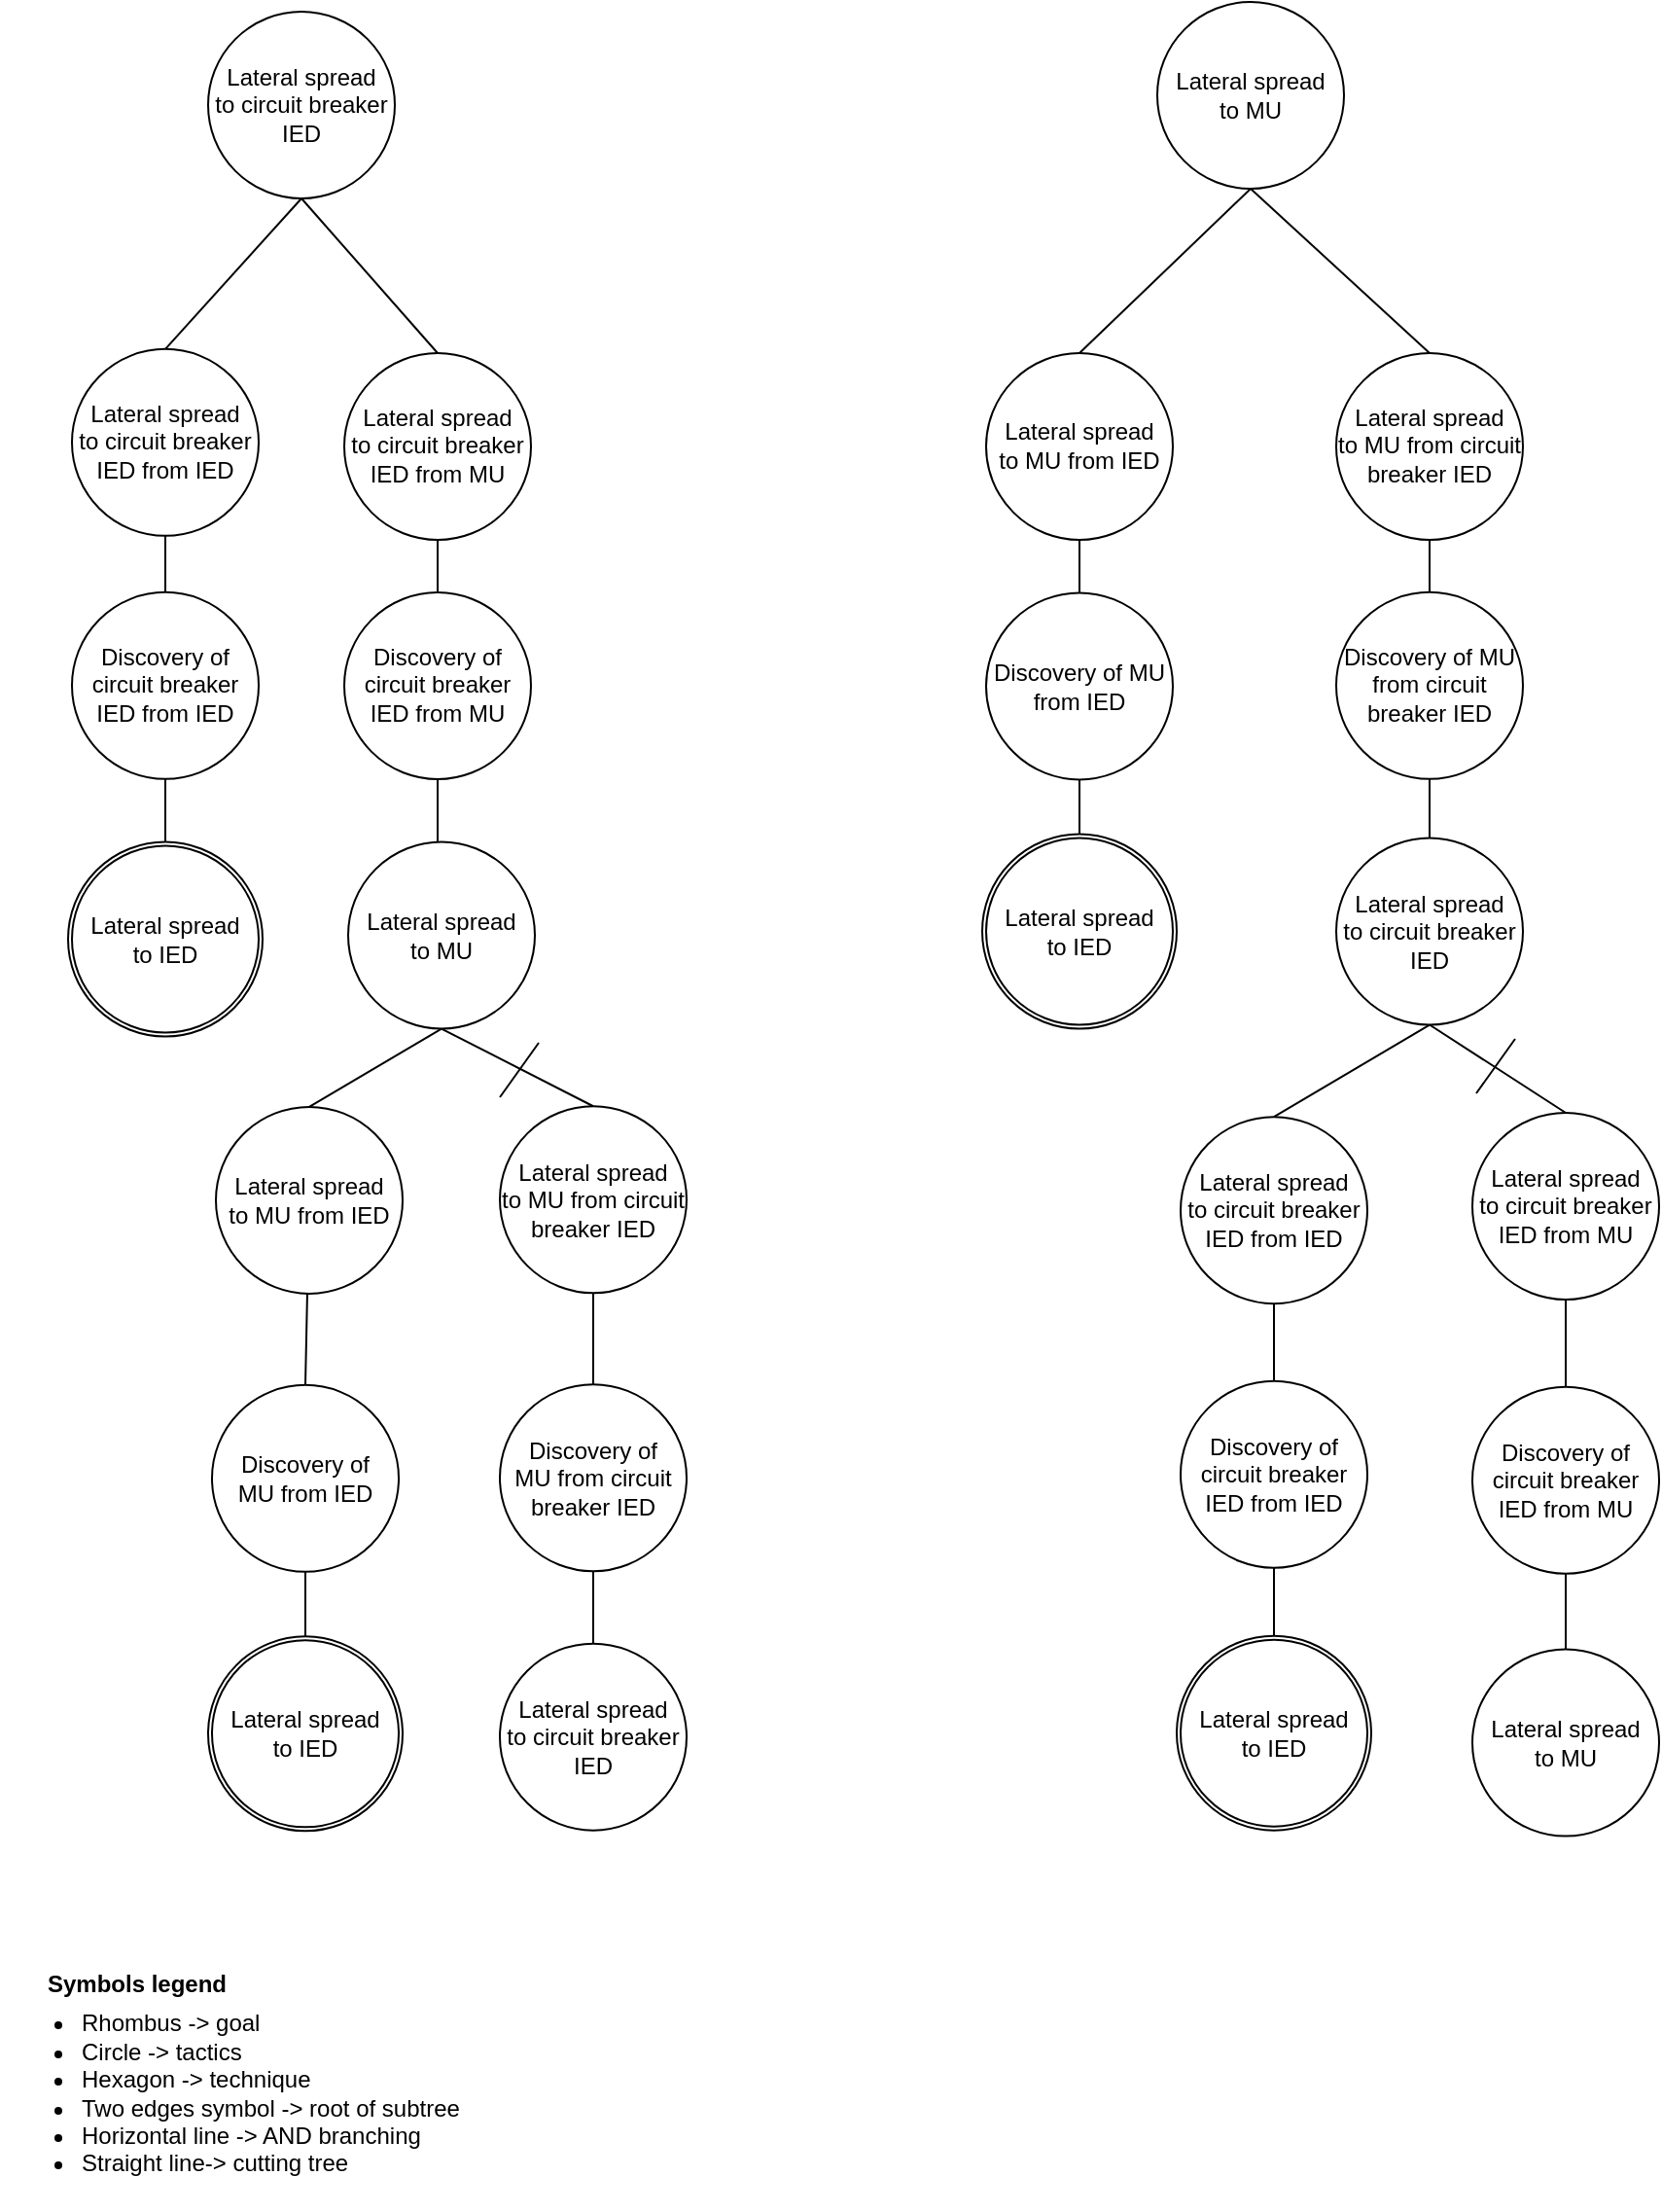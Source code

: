<mxfile version="16.1.2" type="device"><diagram id="xbHYeiGO_CIbIeRIyyaW" name="Page-1"><mxGraphModel dx="5672" dy="905" grid="1" gridSize="10" guides="1" tooltips="1" connect="1" arrows="1" fold="1" page="1" pageScale="1" pageWidth="850" pageHeight="1100" math="0" shadow="0"><root><mxCell id="0"/><mxCell id="1" parent="0"/><mxCell id="A3K8B1xX85LwOK0DyzmP-1" value="&lt;font style=&quot;font-size: 12px&quot;&gt;Symbols legend&lt;/font&gt;" style="text;strokeColor=none;fillColor=none;html=1;fontSize=24;fontStyle=1;verticalAlign=middle;align=center;" parent="1" vertex="1"><mxGeometry x="-4205" y="1340.0" width="100" height="40" as="geometry"/></mxCell><mxCell id="A3K8B1xX85LwOK0DyzmP-2" value="&lt;ul&gt;&lt;li&gt;&lt;span&gt;Rhombus -&amp;gt; goal&lt;/span&gt;&lt;/li&gt;&lt;li&gt;&lt;span&gt;Circle -&amp;gt; tactics&lt;/span&gt;&lt;br&gt;&lt;/li&gt;&lt;li&gt;Hexagon -&amp;gt; technique&lt;/li&gt;&lt;li&gt;Two edges symbol -&amp;gt; root of subtree&lt;/li&gt;&lt;li&gt;&lt;span&gt;Horizontal line -&amp;gt; AND branching&lt;/span&gt;&lt;br&gt;&lt;/li&gt;&lt;li&gt;Straight line-&amp;gt; cutting tree&lt;/li&gt;&lt;/ul&gt;" style="text;strokeColor=none;fillColor=none;html=1;whiteSpace=wrap;verticalAlign=middle;overflow=hidden;fontSize=12;" parent="1" vertex="1"><mxGeometry x="-4225" y="1360" width="260" height="120" as="geometry"/></mxCell><mxCell id="hmaVseuMRderILL70iNw-176" value="Lateral spread&lt;br&gt;to circuit breaker IED from IED" style="ellipse;whiteSpace=wrap;html=1;aspect=fixed;" parent="1" vertex="1"><mxGeometry x="-4188" y="523.42" width="96" height="96" as="geometry"/></mxCell><mxCell id="hmaVseuMRderILL70iNw-177" value="" style="endArrow=none;html=1;rounded=0;exitX=0.5;exitY=1;exitDx=0;exitDy=0;entryX=0.5;entryY=0;entryDx=0;entryDy=0;" parent="1" target="xYNoIk2zNbcfXIjTwcgx-8" edge="1"><mxGeometry width="50" height="50" relative="1" as="geometry"><mxPoint x="-4140" y="734.17" as="sourcePoint"/><mxPoint x="-4140" y="769.7" as="targetPoint"/></mxGeometry></mxCell><mxCell id="hmaVseuMRderILL70iNw-178" value="Discovery of circuit breaker IED from IED" style="ellipse;whiteSpace=wrap;html=1;aspect=fixed;" parent="1" vertex="1"><mxGeometry x="-4188" y="648.42" width="96" height="96" as="geometry"/></mxCell><mxCell id="hmaVseuMRderILL70iNw-179" value="" style="endArrow=none;html=1;rounded=0;exitX=0.5;exitY=1;exitDx=0;exitDy=0;entryX=0.5;entryY=0;entryDx=0;entryDy=0;" parent="1" source="hmaVseuMRderILL70iNw-176" target="hmaVseuMRderILL70iNw-178" edge="1"><mxGeometry width="50" height="50" relative="1" as="geometry"><mxPoint x="-4130" y="785.69" as="sourcePoint"/><mxPoint x="-4130" y="806.7" as="targetPoint"/></mxGeometry></mxCell><mxCell id="hmaVseuMRderILL70iNw-180" value="Lateral spread&lt;br&gt;to circuit breaker IED" style="ellipse;whiteSpace=wrap;html=1;aspect=fixed;" parent="1" vertex="1"><mxGeometry x="-4118" y="350.0" width="96" height="96" as="geometry"/></mxCell><mxCell id="hmaVseuMRderILL70iNw-181" value="" style="endArrow=none;html=1;rounded=0;exitX=0.5;exitY=1;exitDx=0;exitDy=0;entryX=0.5;entryY=0;entryDx=0;entryDy=0;" parent="1" source="hmaVseuMRderILL70iNw-180" target="hmaVseuMRderILL70iNw-176" edge="1"><mxGeometry width="50" height="50" relative="1" as="geometry"><mxPoint x="-4130" y="401.45" as="sourcePoint"/><mxPoint x="-4130" y="451.24" as="targetPoint"/></mxGeometry></mxCell><mxCell id="hmaVseuMRderILL70iNw-187" value="Lateral spread&lt;br&gt;to circuit breaker IED from MU" style="ellipse;whiteSpace=wrap;html=1;aspect=fixed;" parent="1" vertex="1"><mxGeometry x="-4048" y="525.49" width="96" height="96" as="geometry"/></mxCell><mxCell id="hmaVseuMRderILL70iNw-188" value="" style="endArrow=none;html=1;rounded=0;exitX=0.5;exitY=1;exitDx=0;exitDy=0;entryX=0.5;entryY=0;entryDx=0;entryDy=0;" parent="1" target="xYNoIk2zNbcfXIjTwcgx-6" edge="1"><mxGeometry width="50" height="50" relative="1" as="geometry"><mxPoint x="-4068" y="1132.48" as="sourcePoint"/><mxPoint x="-4068" y="1181.42" as="targetPoint"/></mxGeometry></mxCell><mxCell id="hmaVseuMRderILL70iNw-189" value="Discovery of circuit breaker IED from MU" style="ellipse;whiteSpace=wrap;html=1;aspect=fixed;" parent="1" vertex="1"><mxGeometry x="-4048" y="648.49" width="96" height="96" as="geometry"/></mxCell><mxCell id="hmaVseuMRderILL70iNw-190" value="" style="endArrow=none;html=1;rounded=0;exitX=0.5;exitY=1;exitDx=0;exitDy=0;entryX=0.5;entryY=0;entryDx=0;entryDy=0;" parent="1" source="hmaVseuMRderILL70iNw-187" target="hmaVseuMRderILL70iNw-189" edge="1"><mxGeometry width="50" height="50" relative="1" as="geometry"><mxPoint x="-3990" y="789.76" as="sourcePoint"/><mxPoint x="-3990" y="810.77" as="targetPoint"/></mxGeometry></mxCell><mxCell id="hmaVseuMRderILL70iNw-191" value="" style="endArrow=none;html=1;rounded=0;exitX=0.5;exitY=1;exitDx=0;exitDy=0;entryX=0.5;entryY=0;entryDx=0;entryDy=0;" parent="1" source="hmaVseuMRderILL70iNw-180" target="hmaVseuMRderILL70iNw-187" edge="1"><mxGeometry width="50" height="50" relative="1" as="geometry"><mxPoint x="-4000" y="496.92" as="sourcePoint"/><mxPoint x="-3990" y="456.31" as="targetPoint"/></mxGeometry></mxCell><mxCell id="hmaVseuMRderILL70iNw-192" value="" style="endArrow=none;html=1;rounded=0;exitX=0.5;exitY=0;exitDx=0;exitDy=0;" parent="1" source="hmaVseuMRderILL70iNw-194" target="hmaVseuMRderILL70iNw-193" edge="1"><mxGeometry width="50" height="50" relative="1" as="geometry"><mxPoint x="-4100" y="1042.25" as="sourcePoint"/><mxPoint x="-4066" y="1015.63" as="targetPoint"/><Array as="points"/></mxGeometry></mxCell><mxCell id="hmaVseuMRderILL70iNw-193" value="Lateral spread&lt;br&gt;to MU from IED" style="ellipse;whiteSpace=wrap;html=1;aspect=fixed;" parent="1" vertex="1"><mxGeometry x="-4114" y="912.95" width="96" height="96" as="geometry"/></mxCell><mxCell id="hmaVseuMRderILL70iNw-194" value="Discovery of &lt;br&gt;MU from IED" style="ellipse;whiteSpace=wrap;html=1;aspect=fixed;" parent="1" vertex="1"><mxGeometry x="-4116" y="1055.92" width="96" height="96" as="geometry"/></mxCell><mxCell id="hmaVseuMRderILL70iNw-195" value="" style="endArrow=none;html=1;rounded=0;exitX=0.5;exitY=1;exitDx=0;exitDy=0;" parent="1" source="hmaVseuMRderILL70iNw-189" edge="1"><mxGeometry width="50" height="50" relative="1" as="geometry"><mxPoint x="-3948" y="752.27" as="sourcePoint"/><mxPoint x="-4000" y="777" as="targetPoint"/></mxGeometry></mxCell><mxCell id="hmaVseuMRderILL70iNw-202" value="Lateral spread&lt;br&gt;to MU from IED" style="ellipse;whiteSpace=wrap;html=1;aspect=fixed;" parent="1" vertex="1"><mxGeometry x="-3718" y="525.49" width="96" height="96" as="geometry"/></mxCell><mxCell id="hmaVseuMRderILL70iNw-203" value="" style="endArrow=none;html=1;rounded=0;exitX=0.5;exitY=1;exitDx=0;exitDy=0;entryX=0.5;entryY=0;entryDx=0;entryDy=0;" parent="1" target="xYNoIk2zNbcfXIjTwcgx-4" edge="1"><mxGeometry width="50" height="50" relative="1" as="geometry"><mxPoint x="-3670" y="742.35" as="sourcePoint"/><mxPoint x="-3670" y="763.36" as="targetPoint"/></mxGeometry></mxCell><mxCell id="hmaVseuMRderILL70iNw-204" value="Discovery of MU from IED" style="ellipse;whiteSpace=wrap;html=1;aspect=fixed;" parent="1" vertex="1"><mxGeometry x="-3718" y="648.71" width="96" height="96" as="geometry"/></mxCell><mxCell id="hmaVseuMRderILL70iNw-205" value="" style="endArrow=none;html=1;rounded=0;exitX=0.5;exitY=1;exitDx=0;exitDy=0;entryX=0.5;entryY=0;entryDx=0;entryDy=0;" parent="1" source="hmaVseuMRderILL70iNw-202" target="hmaVseuMRderILL70iNw-204" edge="1"><mxGeometry width="50" height="50" relative="1" as="geometry"><mxPoint x="-3660" y="752.35" as="sourcePoint"/><mxPoint x="-3660" y="773.36" as="targetPoint"/></mxGeometry></mxCell><mxCell id="hmaVseuMRderILL70iNw-207" value="Lateral spread&lt;br&gt;to MU" style="ellipse;whiteSpace=wrap;html=1;aspect=fixed;" parent="1" vertex="1"><mxGeometry x="-3630" y="345.0" width="96" height="96" as="geometry"/></mxCell><mxCell id="hmaVseuMRderILL70iNw-209" value="" style="endArrow=none;html=1;rounded=0;exitX=0.5;exitY=0;exitDx=0;exitDy=0;entryX=0.5;entryY=1;entryDx=0;entryDy=0;" parent="1" source="hmaVseuMRderILL70iNw-202" target="hmaVseuMRderILL70iNw-207" edge="1"><mxGeometry width="50" height="50" relative="1" as="geometry"><mxPoint x="-3673" y="520.11" as="sourcePoint"/><mxPoint x="-3673" y="447.0" as="targetPoint"/></mxGeometry></mxCell><mxCell id="hmaVseuMRderILL70iNw-211" value="Lateral spread&lt;br&gt;to MU from circuit breaker IED" style="ellipse;whiteSpace=wrap;html=1;aspect=fixed;" parent="1" vertex="1"><mxGeometry x="-3538" y="525.49" width="96" height="96" as="geometry"/></mxCell><mxCell id="hmaVseuMRderILL70iNw-212" value="" style="endArrow=none;html=1;rounded=0;exitX=0.5;exitY=1;exitDx=0;exitDy=0;entryX=0.5;entryY=0;entryDx=0;entryDy=0;" parent="1" source="hmaVseuMRderILL70iNw-217" target="xYNoIk2zNbcfXIjTwcgx-2" edge="1"><mxGeometry width="50" height="50" relative="1" as="geometry"><mxPoint x="-3570" y="1124.65" as="sourcePoint"/><mxPoint x="-3570" y="1173.59" as="targetPoint"/></mxGeometry></mxCell><mxCell id="hmaVseuMRderILL70iNw-213" value="Discovery of MU from circuit breaker IED" style="ellipse;whiteSpace=wrap;html=1;aspect=fixed;" parent="1" vertex="1"><mxGeometry x="-3538" y="648.42" width="96" height="96" as="geometry"/></mxCell><mxCell id="hmaVseuMRderILL70iNw-214" value="" style="endArrow=none;html=1;rounded=0;exitX=0.5;exitY=1;exitDx=0;exitDy=0;entryX=0.5;entryY=0;entryDx=0;entryDy=0;" parent="1" source="hmaVseuMRderILL70iNw-211" target="hmaVseuMRderILL70iNw-213" edge="1"><mxGeometry width="50" height="50" relative="1" as="geometry"><mxPoint x="-3480" y="796.76" as="sourcePoint"/><mxPoint x="-3480" y="817.77" as="targetPoint"/></mxGeometry></mxCell><mxCell id="hmaVseuMRderILL70iNw-215" value="" style="endArrow=none;html=1;rounded=0;exitX=0.5;exitY=0;exitDx=0;exitDy=0;" parent="1" source="hmaVseuMRderILL70iNw-217" target="hmaVseuMRderILL70iNw-216" edge="1"><mxGeometry width="50" height="50" relative="1" as="geometry"><mxPoint x="-3604" y="1047.39" as="sourcePoint"/><mxPoint x="-3570" y="1020.77" as="targetPoint"/><Array as="points"/></mxGeometry></mxCell><mxCell id="hmaVseuMRderILL70iNw-216" value="Lateral spread&lt;br&gt;to circuit breaker IED from IED" style="ellipse;whiteSpace=wrap;html=1;aspect=fixed;" parent="1" vertex="1"><mxGeometry x="-3618" y="918.09" width="96" height="96" as="geometry"/></mxCell><mxCell id="hmaVseuMRderILL70iNw-217" value="Discovery of circuit breaker IED&amp;nbsp;from IED" style="ellipse;whiteSpace=wrap;html=1;aspect=fixed;" parent="1" vertex="1"><mxGeometry x="-3618" y="1053.88" width="96" height="96" as="geometry"/></mxCell><mxCell id="hmaVseuMRderILL70iNw-218" value="" style="endArrow=none;html=1;rounded=0;exitX=0.5;exitY=1;exitDx=0;exitDy=0;" parent="1" source="hmaVseuMRderILL70iNw-213" edge="1"><mxGeometry width="50" height="50" relative="1" as="geometry"><mxPoint x="-3438" y="759.27" as="sourcePoint"/><mxPoint x="-3490" y="780" as="targetPoint"/></mxGeometry></mxCell><mxCell id="hmaVseuMRderILL70iNw-219" value="" style="endArrow=none;html=1;rounded=0;exitX=0.5;exitY=1;exitDx=0;exitDy=0;entryX=0.5;entryY=0;entryDx=0;entryDy=0;" parent="1" source="hmaVseuMRderILL70iNw-207" target="hmaVseuMRderILL70iNw-211" edge="1"><mxGeometry width="50" height="50" relative="1" as="geometry"><mxPoint x="-3518" y="437.0" as="sourcePoint"/><mxPoint x="-3448" y="510.49" as="targetPoint"/></mxGeometry></mxCell><mxCell id="RlxekxcALs7_nat9kUsE-1" value="Lateral spread&lt;br&gt;to MU" style="ellipse;whiteSpace=wrap;html=1;aspect=fixed;" parent="1" vertex="1"><mxGeometry x="-4046" y="776.76" width="96" height="96" as="geometry"/></mxCell><mxCell id="RlxekxcALs7_nat9kUsE-2" value="" style="endArrow=none;html=1;rounded=0;entryX=0.5;entryY=0;entryDx=0;entryDy=0;exitX=0.5;exitY=1;exitDx=0;exitDy=0;" parent="1" source="RlxekxcALs7_nat9kUsE-1" target="hmaVseuMRderILL70iNw-193" edge="1"><mxGeometry width="50" height="50" relative="1" as="geometry"><mxPoint x="-3998" y="897.76" as="sourcePoint"/><mxPoint x="-4048" y="1173.26" as="targetPoint"/></mxGeometry></mxCell><mxCell id="RlxekxcALs7_nat9kUsE-3" value="Lateral spread&lt;br&gt;to circuit breaker IED" style="ellipse;whiteSpace=wrap;html=1;aspect=fixed;" parent="1" vertex="1"><mxGeometry x="-3968" y="1188.84" width="96" height="96" as="geometry"/></mxCell><mxCell id="RlxekxcALs7_nat9kUsE-4" value="" style="endArrow=none;html=1;rounded=0;exitX=0.5;exitY=1;exitDx=0;exitDy=0;" parent="1" target="RlxekxcALs7_nat9kUsE-3" edge="1"><mxGeometry width="50" height="50" relative="1" as="geometry"><mxPoint x="-3920" y="1132.16" as="sourcePoint"/><mxPoint x="-3910" y="1046.16" as="targetPoint"/></mxGeometry></mxCell><mxCell id="RlxekxcALs7_nat9kUsE-5" value="" style="endArrow=none;html=1;rounded=0;exitX=0.5;exitY=0;exitDx=0;exitDy=0;" parent="1" source="RlxekxcALs7_nat9kUsE-7" target="RlxekxcALs7_nat9kUsE-6" edge="1"><mxGeometry width="50" height="50" relative="1" as="geometry"><mxPoint x="-3954" y="1041.93" as="sourcePoint"/><mxPoint x="-3920" y="1015.31" as="targetPoint"/><Array as="points"/></mxGeometry></mxCell><mxCell id="RlxekxcALs7_nat9kUsE-6" value="Lateral spread&lt;br&gt;to MU from circuit breaker IED" style="ellipse;whiteSpace=wrap;html=1;aspect=fixed;" parent="1" vertex="1"><mxGeometry x="-3968" y="912.63" width="96" height="96" as="geometry"/></mxCell><mxCell id="RlxekxcALs7_nat9kUsE-7" value="Discovery of &lt;br&gt;MU from circuit breaker IED" style="ellipse;whiteSpace=wrap;html=1;aspect=fixed;" parent="1" vertex="1"><mxGeometry x="-3968" y="1055.6" width="96" height="96" as="geometry"/></mxCell><mxCell id="RlxekxcALs7_nat9kUsE-8" value="" style="endArrow=none;html=1;rounded=0;entryX=0.5;entryY=0;entryDx=0;entryDy=0;exitX=0.5;exitY=1;exitDx=0;exitDy=0;" parent="1" source="RlxekxcALs7_nat9kUsE-1" target="RlxekxcALs7_nat9kUsE-6" edge="1"><mxGeometry width="50" height="50" relative="1" as="geometry"><mxPoint x="-3998" y="897.76" as="sourcePoint"/><mxPoint x="-4048" y="917.76" as="targetPoint"/></mxGeometry></mxCell><mxCell id="RlxekxcALs7_nat9kUsE-9" value="" style="endArrow=none;html=1;rounded=0;" parent="1" edge="1"><mxGeometry width="50" height="50" relative="1" as="geometry"><mxPoint x="-3968" y="908" as="sourcePoint"/><mxPoint x="-3948" y="880" as="targetPoint"/></mxGeometry></mxCell><mxCell id="RlxekxcALs7_nat9kUsE-10" value="Lateral spread&lt;br&gt;to circuit breaker IED" style="ellipse;whiteSpace=wrap;html=1;aspect=fixed;" parent="1" vertex="1"><mxGeometry x="-3538" y="774.76" width="96" height="96" as="geometry"/></mxCell><mxCell id="RlxekxcALs7_nat9kUsE-11" value="" style="endArrow=none;html=1;rounded=0;exitX=0.5;exitY=1;exitDx=0;exitDy=0;entryX=0.5;entryY=0;entryDx=0;entryDy=0;" parent="1" source="RlxekxcALs7_nat9kUsE-10" target="hmaVseuMRderILL70iNw-216" edge="1"><mxGeometry width="50" height="50" relative="1" as="geometry"><mxPoint x="-3480" y="759.49" as="sourcePoint"/><mxPoint x="-3480" y="780.18" as="targetPoint"/></mxGeometry></mxCell><mxCell id="RlxekxcALs7_nat9kUsE-12" value="Lateral spread&lt;br&gt;to MU" style="ellipse;whiteSpace=wrap;html=1;aspect=fixed;" parent="1" vertex="1"><mxGeometry x="-3468" y="1191.78" width="96" height="96" as="geometry"/></mxCell><mxCell id="RlxekxcALs7_nat9kUsE-13" value="" style="endArrow=none;html=1;rounded=0;exitX=0.5;exitY=1;exitDx=0;exitDy=0;" parent="1" target="RlxekxcALs7_nat9kUsE-12" edge="1"><mxGeometry width="50" height="50" relative="1" as="geometry"><mxPoint x="-3420" y="1142.84" as="sourcePoint"/><mxPoint x="-3410" y="1056.84" as="targetPoint"/></mxGeometry></mxCell><mxCell id="RlxekxcALs7_nat9kUsE-14" value="" style="endArrow=none;html=1;rounded=0;exitX=0.5;exitY=0;exitDx=0;exitDy=0;" parent="1" source="RlxekxcALs7_nat9kUsE-16" target="RlxekxcALs7_nat9kUsE-15" edge="1"><mxGeometry width="50" height="50" relative="1" as="geometry"><mxPoint x="-3454" y="1045.29" as="sourcePoint"/><mxPoint x="-3420" y="1018.67" as="targetPoint"/><Array as="points"/></mxGeometry></mxCell><mxCell id="RlxekxcALs7_nat9kUsE-15" value="Lateral spread&lt;br&gt;to circuit breaker IED from MU" style="ellipse;whiteSpace=wrap;html=1;aspect=fixed;" parent="1" vertex="1"><mxGeometry x="-3468" y="915.99" width="96" height="96" as="geometry"/></mxCell><mxCell id="RlxekxcALs7_nat9kUsE-16" value="Discovery of circuit breaker IED&amp;nbsp;from MU" style="ellipse;whiteSpace=wrap;html=1;aspect=fixed;" parent="1" vertex="1"><mxGeometry x="-3468" y="1056.86" width="96" height="96" as="geometry"/></mxCell><mxCell id="RlxekxcALs7_nat9kUsE-17" value="" style="endArrow=none;html=1;rounded=0;exitX=0.5;exitY=1;exitDx=0;exitDy=0;entryX=0.5;entryY=0;entryDx=0;entryDy=0;" parent="1" source="RlxekxcALs7_nat9kUsE-10" target="RlxekxcALs7_nat9kUsE-15" edge="1"><mxGeometry width="50" height="50" relative="1" as="geometry"><mxPoint x="-3340" y="863.09" as="sourcePoint"/><mxPoint x="-3408" y="900" as="targetPoint"/></mxGeometry></mxCell><mxCell id="xYNoIk2zNbcfXIjTwcgx-1" value="" style="ellipse;whiteSpace=wrap;html=1;aspect=fixed;" parent="1" vertex="1"><mxGeometry x="-3620" y="1184.84" width="100" height="100" as="geometry"/></mxCell><mxCell id="xYNoIk2zNbcfXIjTwcgx-2" value="Lateral spread&lt;br&gt;to IED" style="ellipse;whiteSpace=wrap;html=1;aspect=fixed;" parent="1" vertex="1"><mxGeometry x="-3618" y="1186.84" width="96" height="96" as="geometry"/></mxCell><mxCell id="xYNoIk2zNbcfXIjTwcgx-3" value="" style="ellipse;whiteSpace=wrap;html=1;aspect=fixed;" parent="1" vertex="1"><mxGeometry x="-3720" y="772.76" width="100" height="100" as="geometry"/></mxCell><mxCell id="xYNoIk2zNbcfXIjTwcgx-4" value="Lateral spread&lt;br&gt;to IED" style="ellipse;whiteSpace=wrap;html=1;aspect=fixed;" parent="1" vertex="1"><mxGeometry x="-3718" y="774.76" width="96" height="96" as="geometry"/></mxCell><mxCell id="xYNoIk2zNbcfXIjTwcgx-5" value="" style="ellipse;whiteSpace=wrap;html=1;aspect=fixed;" parent="1" vertex="1"><mxGeometry x="-4118" y="1185.16" width="100" height="100" as="geometry"/></mxCell><mxCell id="xYNoIk2zNbcfXIjTwcgx-6" value="Lateral spread&lt;br&gt;to IED" style="ellipse;whiteSpace=wrap;html=1;aspect=fixed;" parent="1" vertex="1"><mxGeometry x="-4116" y="1187.16" width="96" height="96" as="geometry"/></mxCell><mxCell id="xYNoIk2zNbcfXIjTwcgx-7" value="" style="ellipse;whiteSpace=wrap;html=1;aspect=fixed;" parent="1" vertex="1"><mxGeometry x="-4190" y="776.76" width="100" height="100" as="geometry"/></mxCell><mxCell id="xYNoIk2zNbcfXIjTwcgx-8" value="Lateral spread&lt;br&gt;to IED" style="ellipse;whiteSpace=wrap;html=1;aspect=fixed;" parent="1" vertex="1"><mxGeometry x="-4188" y="778.76" width="96" height="96" as="geometry"/></mxCell><mxCell id="lC9TroJKjhst-jKofjzT-1" value="" style="endArrow=none;html=1;rounded=0;" parent="1" edge="1"><mxGeometry width="50" height="50" relative="1" as="geometry"><mxPoint x="-3466" y="906" as="sourcePoint"/><mxPoint x="-3446" y="878" as="targetPoint"/></mxGeometry></mxCell></root></mxGraphModel></diagram></mxfile>